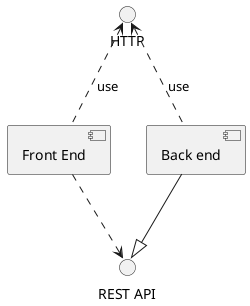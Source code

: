 @startuml
'https://plantuml.com/component-diagram

() "REST API" as Api
HTTP <.. [Front End] : use
HTTP <.. [Back end] : use
[Back end] --|> Api
[Front End] ..> Api

@enduml
